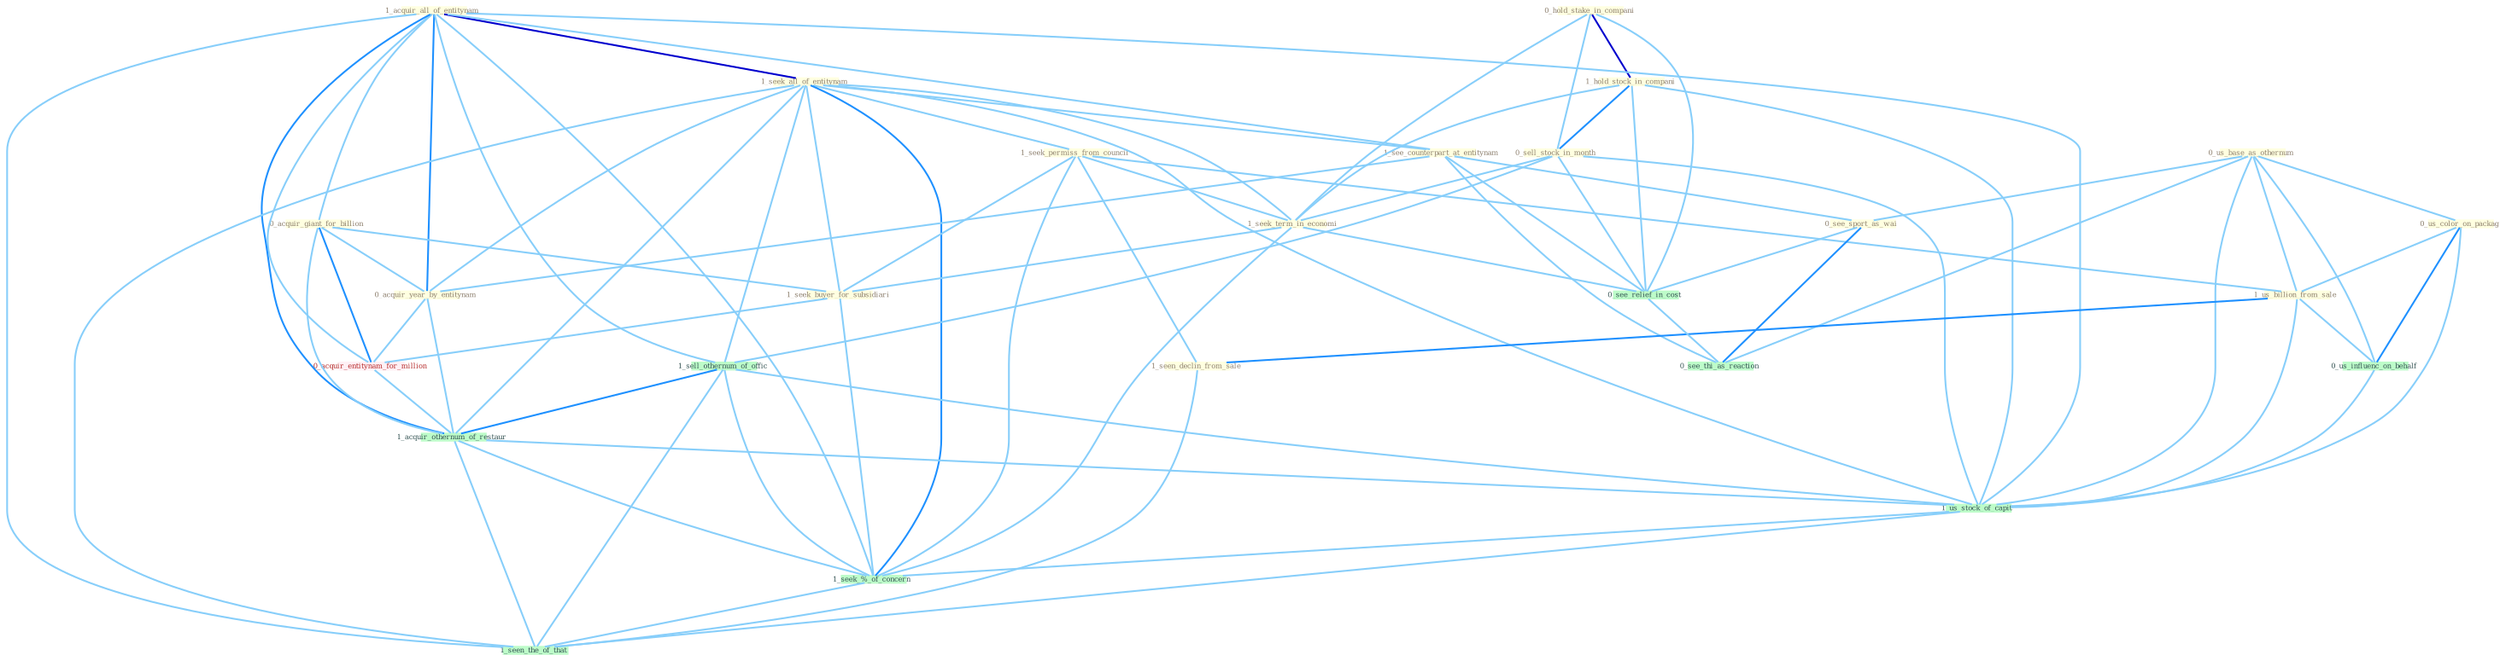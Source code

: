 Graph G{ 
    node
    [shape=polygon,style=filled,width=.5,height=.06,color="#BDFCC9",fixedsize=true,fontsize=4,
    fontcolor="#2f4f4f"];
    {node
    [color="#ffffe0", fontcolor="#8b7d6b"] "0_us_base_as_othernum " "0_hold_stake_in_compani " "1_acquir_all_of_entitynam " "0_acquir_giant_for_billion " "0_us_color_on_packag " "1_hold_stock_in_compani " "1_seek_all_of_entitynam " "1_see_counterpart_at_entitynam " "0_sell_stock_in_month " "1_seek_permiss_from_council " "1_seek_term_in_economi " "1_seek_buyer_for_subsidiari " "0_acquir_year_by_entitynam " "1_us_billion_from_sale " "1_seen_declin_from_sale " "0_see_sport_as_wai "}
{node [color="#fff0f5", fontcolor="#b22222"] "0_acquir_entitynam_for_million "}
edge [color="#B0E2FF"];

	"0_us_base_as_othernum " -- "0_us_color_on_packag " [w="1", color="#87cefa" ];
	"0_us_base_as_othernum " -- "1_us_billion_from_sale " [w="1", color="#87cefa" ];
	"0_us_base_as_othernum " -- "0_see_sport_as_wai " [w="1", color="#87cefa" ];
	"0_us_base_as_othernum " -- "0_us_influenc_on_behalf " [w="1", color="#87cefa" ];
	"0_us_base_as_othernum " -- "0_see_thi_as_reaction " [w="1", color="#87cefa" ];
	"0_us_base_as_othernum " -- "1_us_stock_of_capit " [w="1", color="#87cefa" ];
	"0_hold_stake_in_compani " -- "1_hold_stock_in_compani " [w="3", color="#0000cd" , len=0.6];
	"0_hold_stake_in_compani " -- "0_sell_stock_in_month " [w="1", color="#87cefa" ];
	"0_hold_stake_in_compani " -- "1_seek_term_in_economi " [w="1", color="#87cefa" ];
	"0_hold_stake_in_compani " -- "0_see_relief_in_cost " [w="1", color="#87cefa" ];
	"1_acquir_all_of_entitynam " -- "0_acquir_giant_for_billion " [w="1", color="#87cefa" ];
	"1_acquir_all_of_entitynam " -- "1_seek_all_of_entitynam " [w="3", color="#0000cd" , len=0.6];
	"1_acquir_all_of_entitynam " -- "1_see_counterpart_at_entitynam " [w="1", color="#87cefa" ];
	"1_acquir_all_of_entitynam " -- "0_acquir_year_by_entitynam " [w="2", color="#1e90ff" , len=0.8];
	"1_acquir_all_of_entitynam " -- "0_acquir_entitynam_for_million " [w="1", color="#87cefa" ];
	"1_acquir_all_of_entitynam " -- "1_sell_othernum_of_offic " [w="1", color="#87cefa" ];
	"1_acquir_all_of_entitynam " -- "1_acquir_othernum_of_restaur " [w="2", color="#1e90ff" , len=0.8];
	"1_acquir_all_of_entitynam " -- "1_us_stock_of_capit " [w="1", color="#87cefa" ];
	"1_acquir_all_of_entitynam " -- "1_seek_%_of_concern " [w="1", color="#87cefa" ];
	"1_acquir_all_of_entitynam " -- "1_seen_the_of_that " [w="1", color="#87cefa" ];
	"0_acquir_giant_for_billion " -- "1_seek_buyer_for_subsidiari " [w="1", color="#87cefa" ];
	"0_acquir_giant_for_billion " -- "0_acquir_year_by_entitynam " [w="1", color="#87cefa" ];
	"0_acquir_giant_for_billion " -- "0_acquir_entitynam_for_million " [w="2", color="#1e90ff" , len=0.8];
	"0_acquir_giant_for_billion " -- "1_acquir_othernum_of_restaur " [w="1", color="#87cefa" ];
	"0_us_color_on_packag " -- "1_us_billion_from_sale " [w="1", color="#87cefa" ];
	"0_us_color_on_packag " -- "0_us_influenc_on_behalf " [w="2", color="#1e90ff" , len=0.8];
	"0_us_color_on_packag " -- "1_us_stock_of_capit " [w="1", color="#87cefa" ];
	"1_hold_stock_in_compani " -- "0_sell_stock_in_month " [w="2", color="#1e90ff" , len=0.8];
	"1_hold_stock_in_compani " -- "1_seek_term_in_economi " [w="1", color="#87cefa" ];
	"1_hold_stock_in_compani " -- "0_see_relief_in_cost " [w="1", color="#87cefa" ];
	"1_hold_stock_in_compani " -- "1_us_stock_of_capit " [w="1", color="#87cefa" ];
	"1_seek_all_of_entitynam " -- "1_see_counterpart_at_entitynam " [w="1", color="#87cefa" ];
	"1_seek_all_of_entitynam " -- "1_seek_permiss_from_council " [w="1", color="#87cefa" ];
	"1_seek_all_of_entitynam " -- "1_seek_term_in_economi " [w="1", color="#87cefa" ];
	"1_seek_all_of_entitynam " -- "1_seek_buyer_for_subsidiari " [w="1", color="#87cefa" ];
	"1_seek_all_of_entitynam " -- "0_acquir_year_by_entitynam " [w="1", color="#87cefa" ];
	"1_seek_all_of_entitynam " -- "1_sell_othernum_of_offic " [w="1", color="#87cefa" ];
	"1_seek_all_of_entitynam " -- "1_acquir_othernum_of_restaur " [w="1", color="#87cefa" ];
	"1_seek_all_of_entitynam " -- "1_us_stock_of_capit " [w="1", color="#87cefa" ];
	"1_seek_all_of_entitynam " -- "1_seek_%_of_concern " [w="2", color="#1e90ff" , len=0.8];
	"1_seek_all_of_entitynam " -- "1_seen_the_of_that " [w="1", color="#87cefa" ];
	"1_see_counterpart_at_entitynam " -- "0_acquir_year_by_entitynam " [w="1", color="#87cefa" ];
	"1_see_counterpart_at_entitynam " -- "0_see_sport_as_wai " [w="1", color="#87cefa" ];
	"1_see_counterpart_at_entitynam " -- "0_see_relief_in_cost " [w="1", color="#87cefa" ];
	"1_see_counterpart_at_entitynam " -- "0_see_thi_as_reaction " [w="1", color="#87cefa" ];
	"0_sell_stock_in_month " -- "1_seek_term_in_economi " [w="1", color="#87cefa" ];
	"0_sell_stock_in_month " -- "1_sell_othernum_of_offic " [w="1", color="#87cefa" ];
	"0_sell_stock_in_month " -- "0_see_relief_in_cost " [w="1", color="#87cefa" ];
	"0_sell_stock_in_month " -- "1_us_stock_of_capit " [w="1", color="#87cefa" ];
	"1_seek_permiss_from_council " -- "1_seek_term_in_economi " [w="1", color="#87cefa" ];
	"1_seek_permiss_from_council " -- "1_seek_buyer_for_subsidiari " [w="1", color="#87cefa" ];
	"1_seek_permiss_from_council " -- "1_us_billion_from_sale " [w="1", color="#87cefa" ];
	"1_seek_permiss_from_council " -- "1_seen_declin_from_sale " [w="1", color="#87cefa" ];
	"1_seek_permiss_from_council " -- "1_seek_%_of_concern " [w="1", color="#87cefa" ];
	"1_seek_term_in_economi " -- "1_seek_buyer_for_subsidiari " [w="1", color="#87cefa" ];
	"1_seek_term_in_economi " -- "0_see_relief_in_cost " [w="1", color="#87cefa" ];
	"1_seek_term_in_economi " -- "1_seek_%_of_concern " [w="1", color="#87cefa" ];
	"1_seek_buyer_for_subsidiari " -- "0_acquir_entitynam_for_million " [w="1", color="#87cefa" ];
	"1_seek_buyer_for_subsidiari " -- "1_seek_%_of_concern " [w="1", color="#87cefa" ];
	"0_acquir_year_by_entitynam " -- "0_acquir_entitynam_for_million " [w="1", color="#87cefa" ];
	"0_acquir_year_by_entitynam " -- "1_acquir_othernum_of_restaur " [w="1", color="#87cefa" ];
	"1_us_billion_from_sale " -- "1_seen_declin_from_sale " [w="2", color="#1e90ff" , len=0.8];
	"1_us_billion_from_sale " -- "0_us_influenc_on_behalf " [w="1", color="#87cefa" ];
	"1_us_billion_from_sale " -- "1_us_stock_of_capit " [w="1", color="#87cefa" ];
	"1_seen_declin_from_sale " -- "1_seen_the_of_that " [w="1", color="#87cefa" ];
	"0_see_sport_as_wai " -- "0_see_relief_in_cost " [w="1", color="#87cefa" ];
	"0_see_sport_as_wai " -- "0_see_thi_as_reaction " [w="2", color="#1e90ff" , len=0.8];
	"0_acquir_entitynam_for_million " -- "1_acquir_othernum_of_restaur " [w="1", color="#87cefa" ];
	"1_sell_othernum_of_offic " -- "1_acquir_othernum_of_restaur " [w="2", color="#1e90ff" , len=0.8];
	"1_sell_othernum_of_offic " -- "1_us_stock_of_capit " [w="1", color="#87cefa" ];
	"1_sell_othernum_of_offic " -- "1_seek_%_of_concern " [w="1", color="#87cefa" ];
	"1_sell_othernum_of_offic " -- "1_seen_the_of_that " [w="1", color="#87cefa" ];
	"0_us_influenc_on_behalf " -- "1_us_stock_of_capit " [w="1", color="#87cefa" ];
	"0_see_relief_in_cost " -- "0_see_thi_as_reaction " [w="1", color="#87cefa" ];
	"1_acquir_othernum_of_restaur " -- "1_us_stock_of_capit " [w="1", color="#87cefa" ];
	"1_acquir_othernum_of_restaur " -- "1_seek_%_of_concern " [w="1", color="#87cefa" ];
	"1_acquir_othernum_of_restaur " -- "1_seen_the_of_that " [w="1", color="#87cefa" ];
	"1_us_stock_of_capit " -- "1_seek_%_of_concern " [w="1", color="#87cefa" ];
	"1_us_stock_of_capit " -- "1_seen_the_of_that " [w="1", color="#87cefa" ];
	"1_seek_%_of_concern " -- "1_seen_the_of_that " [w="1", color="#87cefa" ];
}
